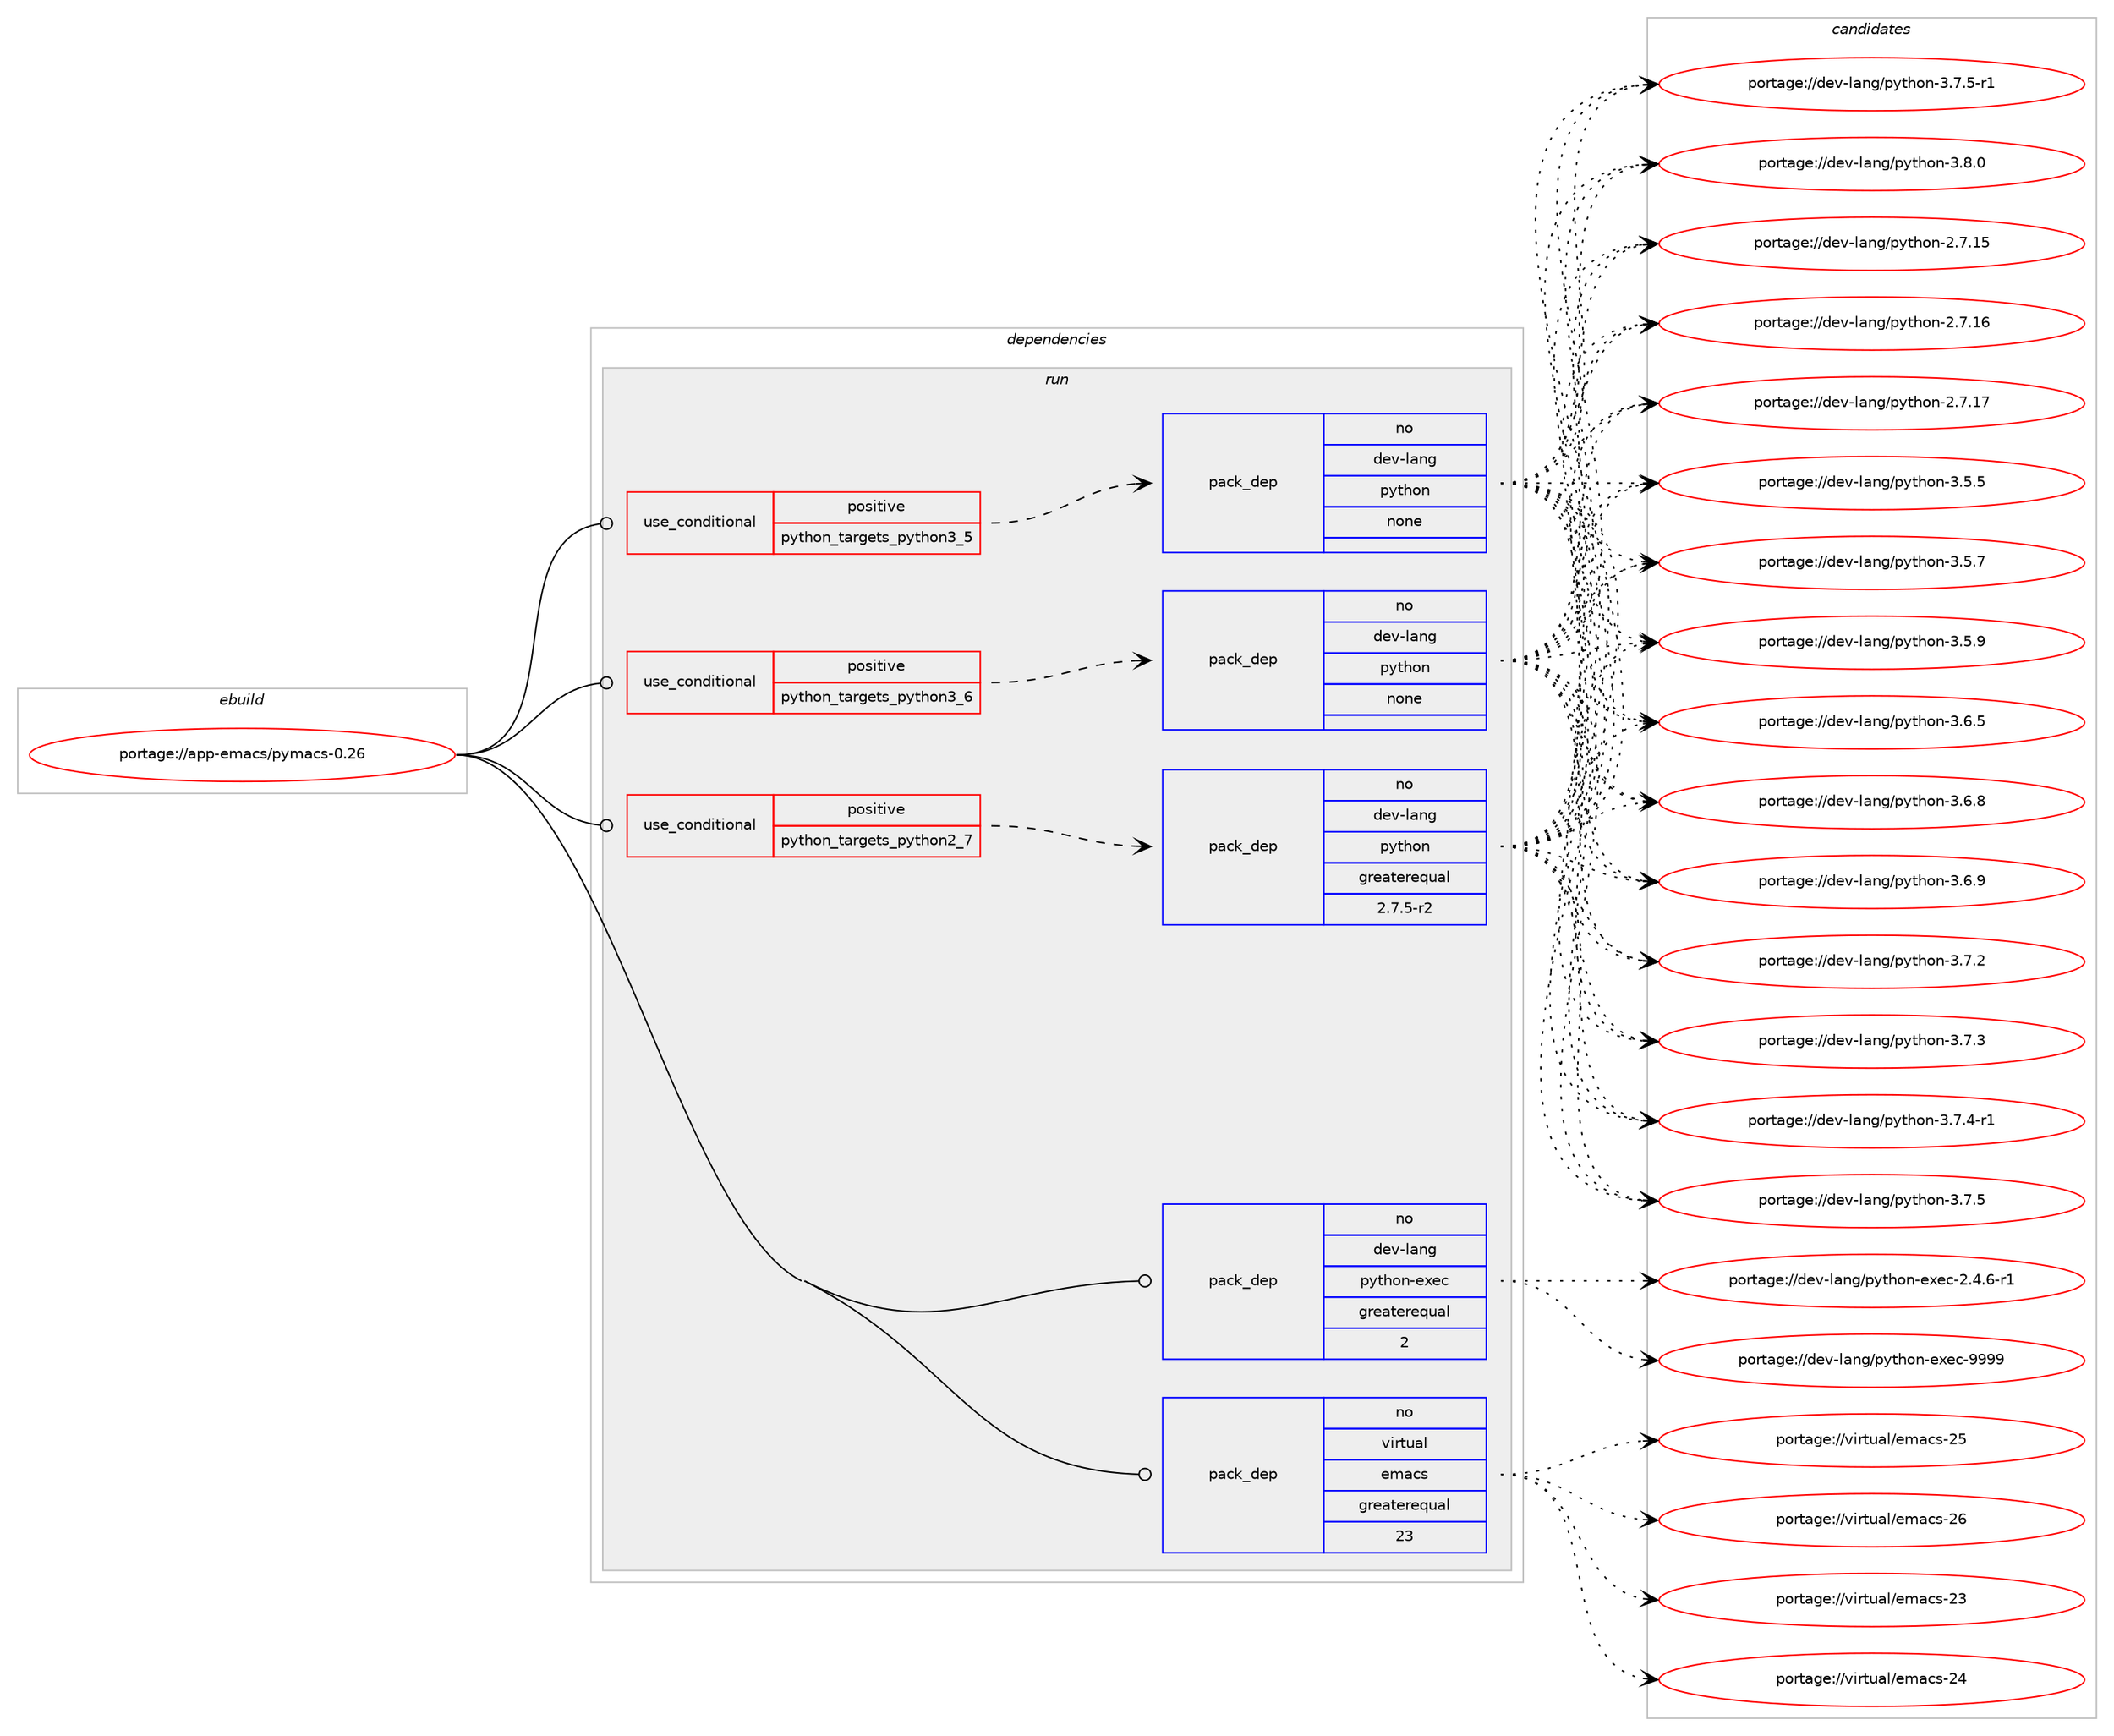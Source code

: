 digraph prolog {

# *************
# Graph options
# *************

newrank=true;
concentrate=true;
compound=true;
graph [rankdir=LR,fontname=Helvetica,fontsize=10,ranksep=1.5];#, ranksep=2.5, nodesep=0.2];
edge  [arrowhead=vee];
node  [fontname=Helvetica,fontsize=10];

# **********
# The ebuild
# **********

subgraph cluster_leftcol {
color=gray;
rank=same;
label=<<i>ebuild</i>>;
id [label="portage://app-emacs/pymacs-0.26", color=red, width=4, href="../app-emacs/pymacs-0.26.svg"];
}

# ****************
# The dependencies
# ****************

subgraph cluster_midcol {
color=gray;
label=<<i>dependencies</i>>;
subgraph cluster_compile {
fillcolor="#eeeeee";
style=filled;
label=<<i>compile</i>>;
}
subgraph cluster_compileandrun {
fillcolor="#eeeeee";
style=filled;
label=<<i>compile and run</i>>;
}
subgraph cluster_run {
fillcolor="#eeeeee";
style=filled;
label=<<i>run</i>>;
subgraph cond4545 {
dependency18729 [label=<<TABLE BORDER="0" CELLBORDER="1" CELLSPACING="0" CELLPADDING="4"><TR><TD ROWSPAN="3" CELLPADDING="10">use_conditional</TD></TR><TR><TD>positive</TD></TR><TR><TD>python_targets_python2_7</TD></TR></TABLE>>, shape=none, color=red];
subgraph pack13838 {
dependency18730 [label=<<TABLE BORDER="0" CELLBORDER="1" CELLSPACING="0" CELLPADDING="4" WIDTH="220"><TR><TD ROWSPAN="6" CELLPADDING="30">pack_dep</TD></TR><TR><TD WIDTH="110">no</TD></TR><TR><TD>dev-lang</TD></TR><TR><TD>python</TD></TR><TR><TD>greaterequal</TD></TR><TR><TD>2.7.5-r2</TD></TR></TABLE>>, shape=none, color=blue];
}
dependency18729:e -> dependency18730:w [weight=20,style="dashed",arrowhead="vee"];
}
id:e -> dependency18729:w [weight=20,style="solid",arrowhead="odot"];
subgraph cond4546 {
dependency18731 [label=<<TABLE BORDER="0" CELLBORDER="1" CELLSPACING="0" CELLPADDING="4"><TR><TD ROWSPAN="3" CELLPADDING="10">use_conditional</TD></TR><TR><TD>positive</TD></TR><TR><TD>python_targets_python3_5</TD></TR></TABLE>>, shape=none, color=red];
subgraph pack13839 {
dependency18732 [label=<<TABLE BORDER="0" CELLBORDER="1" CELLSPACING="0" CELLPADDING="4" WIDTH="220"><TR><TD ROWSPAN="6" CELLPADDING="30">pack_dep</TD></TR><TR><TD WIDTH="110">no</TD></TR><TR><TD>dev-lang</TD></TR><TR><TD>python</TD></TR><TR><TD>none</TD></TR><TR><TD></TD></TR></TABLE>>, shape=none, color=blue];
}
dependency18731:e -> dependency18732:w [weight=20,style="dashed",arrowhead="vee"];
}
id:e -> dependency18731:w [weight=20,style="solid",arrowhead="odot"];
subgraph cond4547 {
dependency18733 [label=<<TABLE BORDER="0" CELLBORDER="1" CELLSPACING="0" CELLPADDING="4"><TR><TD ROWSPAN="3" CELLPADDING="10">use_conditional</TD></TR><TR><TD>positive</TD></TR><TR><TD>python_targets_python3_6</TD></TR></TABLE>>, shape=none, color=red];
subgraph pack13840 {
dependency18734 [label=<<TABLE BORDER="0" CELLBORDER="1" CELLSPACING="0" CELLPADDING="4" WIDTH="220"><TR><TD ROWSPAN="6" CELLPADDING="30">pack_dep</TD></TR><TR><TD WIDTH="110">no</TD></TR><TR><TD>dev-lang</TD></TR><TR><TD>python</TD></TR><TR><TD>none</TD></TR><TR><TD></TD></TR></TABLE>>, shape=none, color=blue];
}
dependency18733:e -> dependency18734:w [weight=20,style="dashed",arrowhead="vee"];
}
id:e -> dependency18733:w [weight=20,style="solid",arrowhead="odot"];
subgraph pack13841 {
dependency18735 [label=<<TABLE BORDER="0" CELLBORDER="1" CELLSPACING="0" CELLPADDING="4" WIDTH="220"><TR><TD ROWSPAN="6" CELLPADDING="30">pack_dep</TD></TR><TR><TD WIDTH="110">no</TD></TR><TR><TD>dev-lang</TD></TR><TR><TD>python-exec</TD></TR><TR><TD>greaterequal</TD></TR><TR><TD>2</TD></TR></TABLE>>, shape=none, color=blue];
}
id:e -> dependency18735:w [weight=20,style="solid",arrowhead="odot"];
subgraph pack13842 {
dependency18736 [label=<<TABLE BORDER="0" CELLBORDER="1" CELLSPACING="0" CELLPADDING="4" WIDTH="220"><TR><TD ROWSPAN="6" CELLPADDING="30">pack_dep</TD></TR><TR><TD WIDTH="110">no</TD></TR><TR><TD>virtual</TD></TR><TR><TD>emacs</TD></TR><TR><TD>greaterequal</TD></TR><TR><TD>23</TD></TR></TABLE>>, shape=none, color=blue];
}
id:e -> dependency18736:w [weight=20,style="solid",arrowhead="odot"];
}
}

# **************
# The candidates
# **************

subgraph cluster_choices {
rank=same;
color=gray;
label=<<i>candidates</i>>;

subgraph choice13838 {
color=black;
nodesep=1;
choiceportage10010111845108971101034711212111610411111045504655464953 [label="portage://dev-lang/python-2.7.15", color=red, width=4,href="../dev-lang/python-2.7.15.svg"];
choiceportage10010111845108971101034711212111610411111045504655464954 [label="portage://dev-lang/python-2.7.16", color=red, width=4,href="../dev-lang/python-2.7.16.svg"];
choiceportage10010111845108971101034711212111610411111045504655464955 [label="portage://dev-lang/python-2.7.17", color=red, width=4,href="../dev-lang/python-2.7.17.svg"];
choiceportage100101118451089711010347112121116104111110455146534653 [label="portage://dev-lang/python-3.5.5", color=red, width=4,href="../dev-lang/python-3.5.5.svg"];
choiceportage100101118451089711010347112121116104111110455146534655 [label="portage://dev-lang/python-3.5.7", color=red, width=4,href="../dev-lang/python-3.5.7.svg"];
choiceportage100101118451089711010347112121116104111110455146534657 [label="portage://dev-lang/python-3.5.9", color=red, width=4,href="../dev-lang/python-3.5.9.svg"];
choiceportage100101118451089711010347112121116104111110455146544653 [label="portage://dev-lang/python-3.6.5", color=red, width=4,href="../dev-lang/python-3.6.5.svg"];
choiceportage100101118451089711010347112121116104111110455146544656 [label="portage://dev-lang/python-3.6.8", color=red, width=4,href="../dev-lang/python-3.6.8.svg"];
choiceportage100101118451089711010347112121116104111110455146544657 [label="portage://dev-lang/python-3.6.9", color=red, width=4,href="../dev-lang/python-3.6.9.svg"];
choiceportage100101118451089711010347112121116104111110455146554650 [label="portage://dev-lang/python-3.7.2", color=red, width=4,href="../dev-lang/python-3.7.2.svg"];
choiceportage100101118451089711010347112121116104111110455146554651 [label="portage://dev-lang/python-3.7.3", color=red, width=4,href="../dev-lang/python-3.7.3.svg"];
choiceportage1001011184510897110103471121211161041111104551465546524511449 [label="portage://dev-lang/python-3.7.4-r1", color=red, width=4,href="../dev-lang/python-3.7.4-r1.svg"];
choiceportage100101118451089711010347112121116104111110455146554653 [label="portage://dev-lang/python-3.7.5", color=red, width=4,href="../dev-lang/python-3.7.5.svg"];
choiceportage1001011184510897110103471121211161041111104551465546534511449 [label="portage://dev-lang/python-3.7.5-r1", color=red, width=4,href="../dev-lang/python-3.7.5-r1.svg"];
choiceportage100101118451089711010347112121116104111110455146564648 [label="portage://dev-lang/python-3.8.0", color=red, width=4,href="../dev-lang/python-3.8.0.svg"];
dependency18730:e -> choiceportage10010111845108971101034711212111610411111045504655464953:w [style=dotted,weight="100"];
dependency18730:e -> choiceportage10010111845108971101034711212111610411111045504655464954:w [style=dotted,weight="100"];
dependency18730:e -> choiceportage10010111845108971101034711212111610411111045504655464955:w [style=dotted,weight="100"];
dependency18730:e -> choiceportage100101118451089711010347112121116104111110455146534653:w [style=dotted,weight="100"];
dependency18730:e -> choiceportage100101118451089711010347112121116104111110455146534655:w [style=dotted,weight="100"];
dependency18730:e -> choiceportage100101118451089711010347112121116104111110455146534657:w [style=dotted,weight="100"];
dependency18730:e -> choiceportage100101118451089711010347112121116104111110455146544653:w [style=dotted,weight="100"];
dependency18730:e -> choiceportage100101118451089711010347112121116104111110455146544656:w [style=dotted,weight="100"];
dependency18730:e -> choiceportage100101118451089711010347112121116104111110455146544657:w [style=dotted,weight="100"];
dependency18730:e -> choiceportage100101118451089711010347112121116104111110455146554650:w [style=dotted,weight="100"];
dependency18730:e -> choiceportage100101118451089711010347112121116104111110455146554651:w [style=dotted,weight="100"];
dependency18730:e -> choiceportage1001011184510897110103471121211161041111104551465546524511449:w [style=dotted,weight="100"];
dependency18730:e -> choiceportage100101118451089711010347112121116104111110455146554653:w [style=dotted,weight="100"];
dependency18730:e -> choiceportage1001011184510897110103471121211161041111104551465546534511449:w [style=dotted,weight="100"];
dependency18730:e -> choiceportage100101118451089711010347112121116104111110455146564648:w [style=dotted,weight="100"];
}
subgraph choice13839 {
color=black;
nodesep=1;
choiceportage10010111845108971101034711212111610411111045504655464953 [label="portage://dev-lang/python-2.7.15", color=red, width=4,href="../dev-lang/python-2.7.15.svg"];
choiceportage10010111845108971101034711212111610411111045504655464954 [label="portage://dev-lang/python-2.7.16", color=red, width=4,href="../dev-lang/python-2.7.16.svg"];
choiceportage10010111845108971101034711212111610411111045504655464955 [label="portage://dev-lang/python-2.7.17", color=red, width=4,href="../dev-lang/python-2.7.17.svg"];
choiceportage100101118451089711010347112121116104111110455146534653 [label="portage://dev-lang/python-3.5.5", color=red, width=4,href="../dev-lang/python-3.5.5.svg"];
choiceportage100101118451089711010347112121116104111110455146534655 [label="portage://dev-lang/python-3.5.7", color=red, width=4,href="../dev-lang/python-3.5.7.svg"];
choiceportage100101118451089711010347112121116104111110455146534657 [label="portage://dev-lang/python-3.5.9", color=red, width=4,href="../dev-lang/python-3.5.9.svg"];
choiceportage100101118451089711010347112121116104111110455146544653 [label="portage://dev-lang/python-3.6.5", color=red, width=4,href="../dev-lang/python-3.6.5.svg"];
choiceportage100101118451089711010347112121116104111110455146544656 [label="portage://dev-lang/python-3.6.8", color=red, width=4,href="../dev-lang/python-3.6.8.svg"];
choiceportage100101118451089711010347112121116104111110455146544657 [label="portage://dev-lang/python-3.6.9", color=red, width=4,href="../dev-lang/python-3.6.9.svg"];
choiceportage100101118451089711010347112121116104111110455146554650 [label="portage://dev-lang/python-3.7.2", color=red, width=4,href="../dev-lang/python-3.7.2.svg"];
choiceportage100101118451089711010347112121116104111110455146554651 [label="portage://dev-lang/python-3.7.3", color=red, width=4,href="../dev-lang/python-3.7.3.svg"];
choiceportage1001011184510897110103471121211161041111104551465546524511449 [label="portage://dev-lang/python-3.7.4-r1", color=red, width=4,href="../dev-lang/python-3.7.4-r1.svg"];
choiceportage100101118451089711010347112121116104111110455146554653 [label="portage://dev-lang/python-3.7.5", color=red, width=4,href="../dev-lang/python-3.7.5.svg"];
choiceportage1001011184510897110103471121211161041111104551465546534511449 [label="portage://dev-lang/python-3.7.5-r1", color=red, width=4,href="../dev-lang/python-3.7.5-r1.svg"];
choiceportage100101118451089711010347112121116104111110455146564648 [label="portage://dev-lang/python-3.8.0", color=red, width=4,href="../dev-lang/python-3.8.0.svg"];
dependency18732:e -> choiceportage10010111845108971101034711212111610411111045504655464953:w [style=dotted,weight="100"];
dependency18732:e -> choiceportage10010111845108971101034711212111610411111045504655464954:w [style=dotted,weight="100"];
dependency18732:e -> choiceportage10010111845108971101034711212111610411111045504655464955:w [style=dotted,weight="100"];
dependency18732:e -> choiceportage100101118451089711010347112121116104111110455146534653:w [style=dotted,weight="100"];
dependency18732:e -> choiceportage100101118451089711010347112121116104111110455146534655:w [style=dotted,weight="100"];
dependency18732:e -> choiceportage100101118451089711010347112121116104111110455146534657:w [style=dotted,weight="100"];
dependency18732:e -> choiceportage100101118451089711010347112121116104111110455146544653:w [style=dotted,weight="100"];
dependency18732:e -> choiceportage100101118451089711010347112121116104111110455146544656:w [style=dotted,weight="100"];
dependency18732:e -> choiceportage100101118451089711010347112121116104111110455146544657:w [style=dotted,weight="100"];
dependency18732:e -> choiceportage100101118451089711010347112121116104111110455146554650:w [style=dotted,weight="100"];
dependency18732:e -> choiceportage100101118451089711010347112121116104111110455146554651:w [style=dotted,weight="100"];
dependency18732:e -> choiceportage1001011184510897110103471121211161041111104551465546524511449:w [style=dotted,weight="100"];
dependency18732:e -> choiceportage100101118451089711010347112121116104111110455146554653:w [style=dotted,weight="100"];
dependency18732:e -> choiceportage1001011184510897110103471121211161041111104551465546534511449:w [style=dotted,weight="100"];
dependency18732:e -> choiceportage100101118451089711010347112121116104111110455146564648:w [style=dotted,weight="100"];
}
subgraph choice13840 {
color=black;
nodesep=1;
choiceportage10010111845108971101034711212111610411111045504655464953 [label="portage://dev-lang/python-2.7.15", color=red, width=4,href="../dev-lang/python-2.7.15.svg"];
choiceportage10010111845108971101034711212111610411111045504655464954 [label="portage://dev-lang/python-2.7.16", color=red, width=4,href="../dev-lang/python-2.7.16.svg"];
choiceportage10010111845108971101034711212111610411111045504655464955 [label="portage://dev-lang/python-2.7.17", color=red, width=4,href="../dev-lang/python-2.7.17.svg"];
choiceportage100101118451089711010347112121116104111110455146534653 [label="portage://dev-lang/python-3.5.5", color=red, width=4,href="../dev-lang/python-3.5.5.svg"];
choiceportage100101118451089711010347112121116104111110455146534655 [label="portage://dev-lang/python-3.5.7", color=red, width=4,href="../dev-lang/python-3.5.7.svg"];
choiceportage100101118451089711010347112121116104111110455146534657 [label="portage://dev-lang/python-3.5.9", color=red, width=4,href="../dev-lang/python-3.5.9.svg"];
choiceportage100101118451089711010347112121116104111110455146544653 [label="portage://dev-lang/python-3.6.5", color=red, width=4,href="../dev-lang/python-3.6.5.svg"];
choiceportage100101118451089711010347112121116104111110455146544656 [label="portage://dev-lang/python-3.6.8", color=red, width=4,href="../dev-lang/python-3.6.8.svg"];
choiceportage100101118451089711010347112121116104111110455146544657 [label="portage://dev-lang/python-3.6.9", color=red, width=4,href="../dev-lang/python-3.6.9.svg"];
choiceportage100101118451089711010347112121116104111110455146554650 [label="portage://dev-lang/python-3.7.2", color=red, width=4,href="../dev-lang/python-3.7.2.svg"];
choiceportage100101118451089711010347112121116104111110455146554651 [label="portage://dev-lang/python-3.7.3", color=red, width=4,href="../dev-lang/python-3.7.3.svg"];
choiceportage1001011184510897110103471121211161041111104551465546524511449 [label="portage://dev-lang/python-3.7.4-r1", color=red, width=4,href="../dev-lang/python-3.7.4-r1.svg"];
choiceportage100101118451089711010347112121116104111110455146554653 [label="portage://dev-lang/python-3.7.5", color=red, width=4,href="../dev-lang/python-3.7.5.svg"];
choiceportage1001011184510897110103471121211161041111104551465546534511449 [label="portage://dev-lang/python-3.7.5-r1", color=red, width=4,href="../dev-lang/python-3.7.5-r1.svg"];
choiceportage100101118451089711010347112121116104111110455146564648 [label="portage://dev-lang/python-3.8.0", color=red, width=4,href="../dev-lang/python-3.8.0.svg"];
dependency18734:e -> choiceportage10010111845108971101034711212111610411111045504655464953:w [style=dotted,weight="100"];
dependency18734:e -> choiceportage10010111845108971101034711212111610411111045504655464954:w [style=dotted,weight="100"];
dependency18734:e -> choiceportage10010111845108971101034711212111610411111045504655464955:w [style=dotted,weight="100"];
dependency18734:e -> choiceportage100101118451089711010347112121116104111110455146534653:w [style=dotted,weight="100"];
dependency18734:e -> choiceportage100101118451089711010347112121116104111110455146534655:w [style=dotted,weight="100"];
dependency18734:e -> choiceportage100101118451089711010347112121116104111110455146534657:w [style=dotted,weight="100"];
dependency18734:e -> choiceportage100101118451089711010347112121116104111110455146544653:w [style=dotted,weight="100"];
dependency18734:e -> choiceportage100101118451089711010347112121116104111110455146544656:w [style=dotted,weight="100"];
dependency18734:e -> choiceportage100101118451089711010347112121116104111110455146544657:w [style=dotted,weight="100"];
dependency18734:e -> choiceportage100101118451089711010347112121116104111110455146554650:w [style=dotted,weight="100"];
dependency18734:e -> choiceportage100101118451089711010347112121116104111110455146554651:w [style=dotted,weight="100"];
dependency18734:e -> choiceportage1001011184510897110103471121211161041111104551465546524511449:w [style=dotted,weight="100"];
dependency18734:e -> choiceportage100101118451089711010347112121116104111110455146554653:w [style=dotted,weight="100"];
dependency18734:e -> choiceportage1001011184510897110103471121211161041111104551465546534511449:w [style=dotted,weight="100"];
dependency18734:e -> choiceportage100101118451089711010347112121116104111110455146564648:w [style=dotted,weight="100"];
}
subgraph choice13841 {
color=black;
nodesep=1;
choiceportage10010111845108971101034711212111610411111045101120101994550465246544511449 [label="portage://dev-lang/python-exec-2.4.6-r1", color=red, width=4,href="../dev-lang/python-exec-2.4.6-r1.svg"];
choiceportage10010111845108971101034711212111610411111045101120101994557575757 [label="portage://dev-lang/python-exec-9999", color=red, width=4,href="../dev-lang/python-exec-9999.svg"];
dependency18735:e -> choiceportage10010111845108971101034711212111610411111045101120101994550465246544511449:w [style=dotted,weight="100"];
dependency18735:e -> choiceportage10010111845108971101034711212111610411111045101120101994557575757:w [style=dotted,weight="100"];
}
subgraph choice13842 {
color=black;
nodesep=1;
choiceportage11810511411611797108471011099799115455051 [label="portage://virtual/emacs-23", color=red, width=4,href="../virtual/emacs-23.svg"];
choiceportage11810511411611797108471011099799115455052 [label="portage://virtual/emacs-24", color=red, width=4,href="../virtual/emacs-24.svg"];
choiceportage11810511411611797108471011099799115455053 [label="portage://virtual/emacs-25", color=red, width=4,href="../virtual/emacs-25.svg"];
choiceportage11810511411611797108471011099799115455054 [label="portage://virtual/emacs-26", color=red, width=4,href="../virtual/emacs-26.svg"];
dependency18736:e -> choiceportage11810511411611797108471011099799115455051:w [style=dotted,weight="100"];
dependency18736:e -> choiceportage11810511411611797108471011099799115455052:w [style=dotted,weight="100"];
dependency18736:e -> choiceportage11810511411611797108471011099799115455053:w [style=dotted,weight="100"];
dependency18736:e -> choiceportage11810511411611797108471011099799115455054:w [style=dotted,weight="100"];
}
}

}
